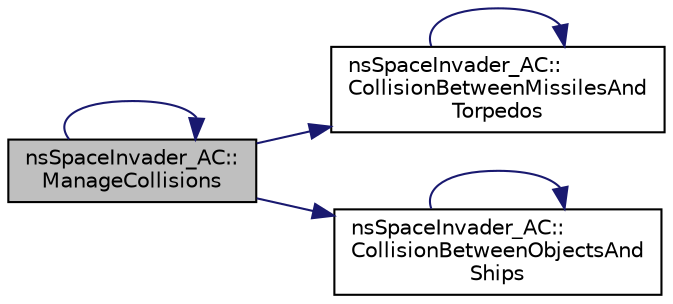digraph "nsSpaceInvader_AC::ManageCollisions"
{
  edge [fontname="Helvetica",fontsize="10",labelfontname="Helvetica",labelfontsize="10"];
  node [fontname="Helvetica",fontsize="10",shape=record];
  rankdir="LR";
  Node1 [label="nsSpaceInvader_AC::\lManageCollisions",height=0.2,width=0.4,color="black", fillcolor="grey75", style="filled", fontcolor="black"];
  Node1 -> Node1 [color="midnightblue",fontsize="10",style="solid",fontname="Helvetica"];
  Node1 -> Node2 [color="midnightblue",fontsize="10",style="solid",fontname="Helvetica"];
  Node2 [label="nsSpaceInvader_AC::\lCollisionBetweenMissilesAnd\lTorpedos",height=0.2,width=0.4,color="black", fillcolor="white", style="filled",URL="$_space_invader___a_c_8cpp.html#a924e3702512a7455faeaa341c2f243c3",tooltip="Gère les collisions (multiples) entre les missiles et les tropilles. "];
  Node2 -> Node2 [color="midnightblue",fontsize="10",style="solid",fontname="Helvetica"];
  Node1 -> Node3 [color="midnightblue",fontsize="10",style="solid",fontname="Helvetica"];
  Node3 [label="nsSpaceInvader_AC::\lCollisionBetweenObjectsAnd\lShips",height=0.2,width=0.4,color="black", fillcolor="white", style="filled",URL="$_space_invader___a_c_8cpp.html#aa0ebe083b0556d4f7dc4ca994675e893",tooltip="Gère les collisions entre les objets et les vaisseaux. Si une collision est détéctée (même coordonées..."];
  Node3 -> Node3 [color="midnightblue",fontsize="10",style="solid",fontname="Helvetica"];
}
